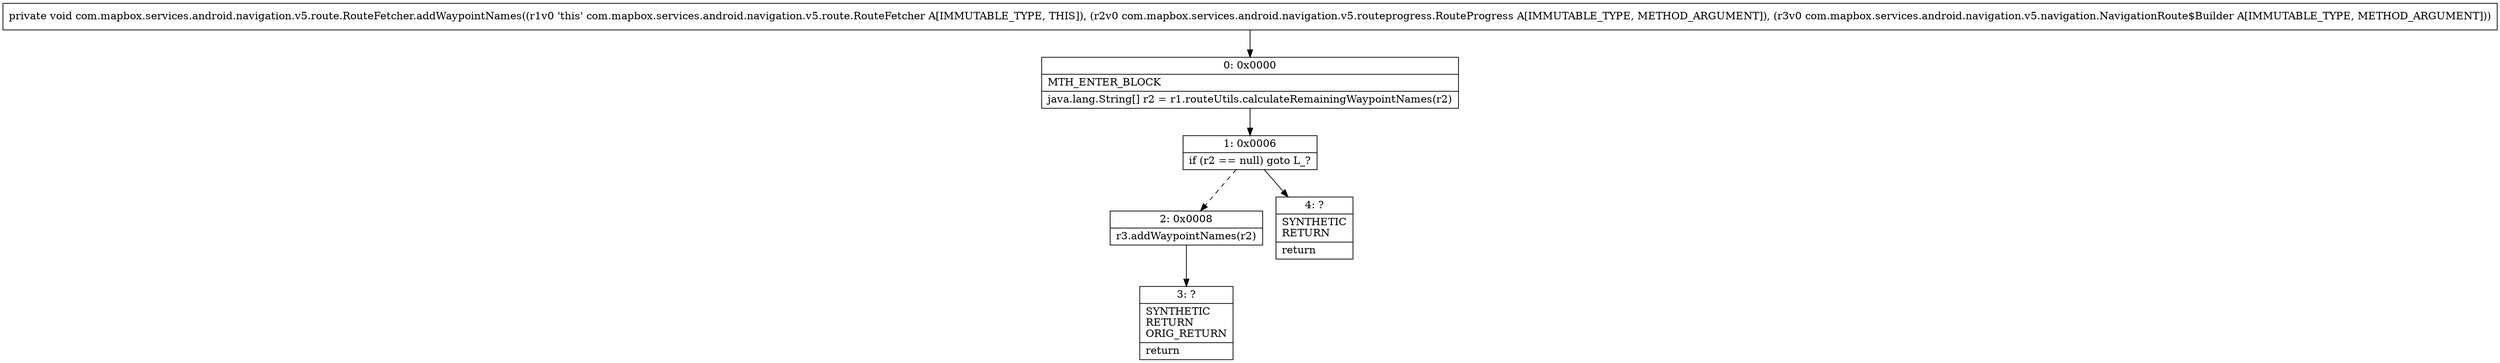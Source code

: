 digraph "CFG forcom.mapbox.services.android.navigation.v5.route.RouteFetcher.addWaypointNames(Lcom\/mapbox\/services\/android\/navigation\/v5\/routeprogress\/RouteProgress;Lcom\/mapbox\/services\/android\/navigation\/v5\/navigation\/NavigationRoute$Builder;)V" {
Node_0 [shape=record,label="{0\:\ 0x0000|MTH_ENTER_BLOCK\l|java.lang.String[] r2 = r1.routeUtils.calculateRemainingWaypointNames(r2)\l}"];
Node_1 [shape=record,label="{1\:\ 0x0006|if (r2 == null) goto L_?\l}"];
Node_2 [shape=record,label="{2\:\ 0x0008|r3.addWaypointNames(r2)\l}"];
Node_3 [shape=record,label="{3\:\ ?|SYNTHETIC\lRETURN\lORIG_RETURN\l|return\l}"];
Node_4 [shape=record,label="{4\:\ ?|SYNTHETIC\lRETURN\l|return\l}"];
MethodNode[shape=record,label="{private void com.mapbox.services.android.navigation.v5.route.RouteFetcher.addWaypointNames((r1v0 'this' com.mapbox.services.android.navigation.v5.route.RouteFetcher A[IMMUTABLE_TYPE, THIS]), (r2v0 com.mapbox.services.android.navigation.v5.routeprogress.RouteProgress A[IMMUTABLE_TYPE, METHOD_ARGUMENT]), (r3v0 com.mapbox.services.android.navigation.v5.navigation.NavigationRoute$Builder A[IMMUTABLE_TYPE, METHOD_ARGUMENT])) }"];
MethodNode -> Node_0;
Node_0 -> Node_1;
Node_1 -> Node_2[style=dashed];
Node_1 -> Node_4;
Node_2 -> Node_3;
}

